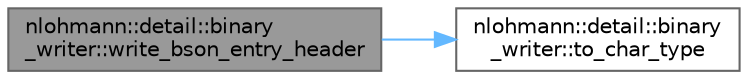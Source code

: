 digraph "nlohmann::detail::binary_writer::write_bson_entry_header"
{
 // LATEX_PDF_SIZE
  bgcolor="transparent";
  edge [fontname=Helvetica,fontsize=10,labelfontname=Helvetica,labelfontsize=10];
  node [fontname=Helvetica,fontsize=10,shape=box,height=0.2,width=0.4];
  rankdir="LR";
  Node1 [label="nlohmann::detail::binary\l_writer::write_bson_entry_header",height=0.2,width=0.4,color="gray40", fillcolor="grey60", style="filled", fontcolor="black",tooltip="Writes the given element_type and name to the output adapter."];
  Node1 -> Node2 [color="steelblue1",style="solid"];
  Node2 [label="nlohmann::detail::binary\l_writer::to_char_type",height=0.2,width=0.4,color="grey40", fillcolor="white", style="filled",URL="$a02039.html#ab77aa48692bd4e64e4f051ce6aeb6d2d",tooltip=" "];
}
